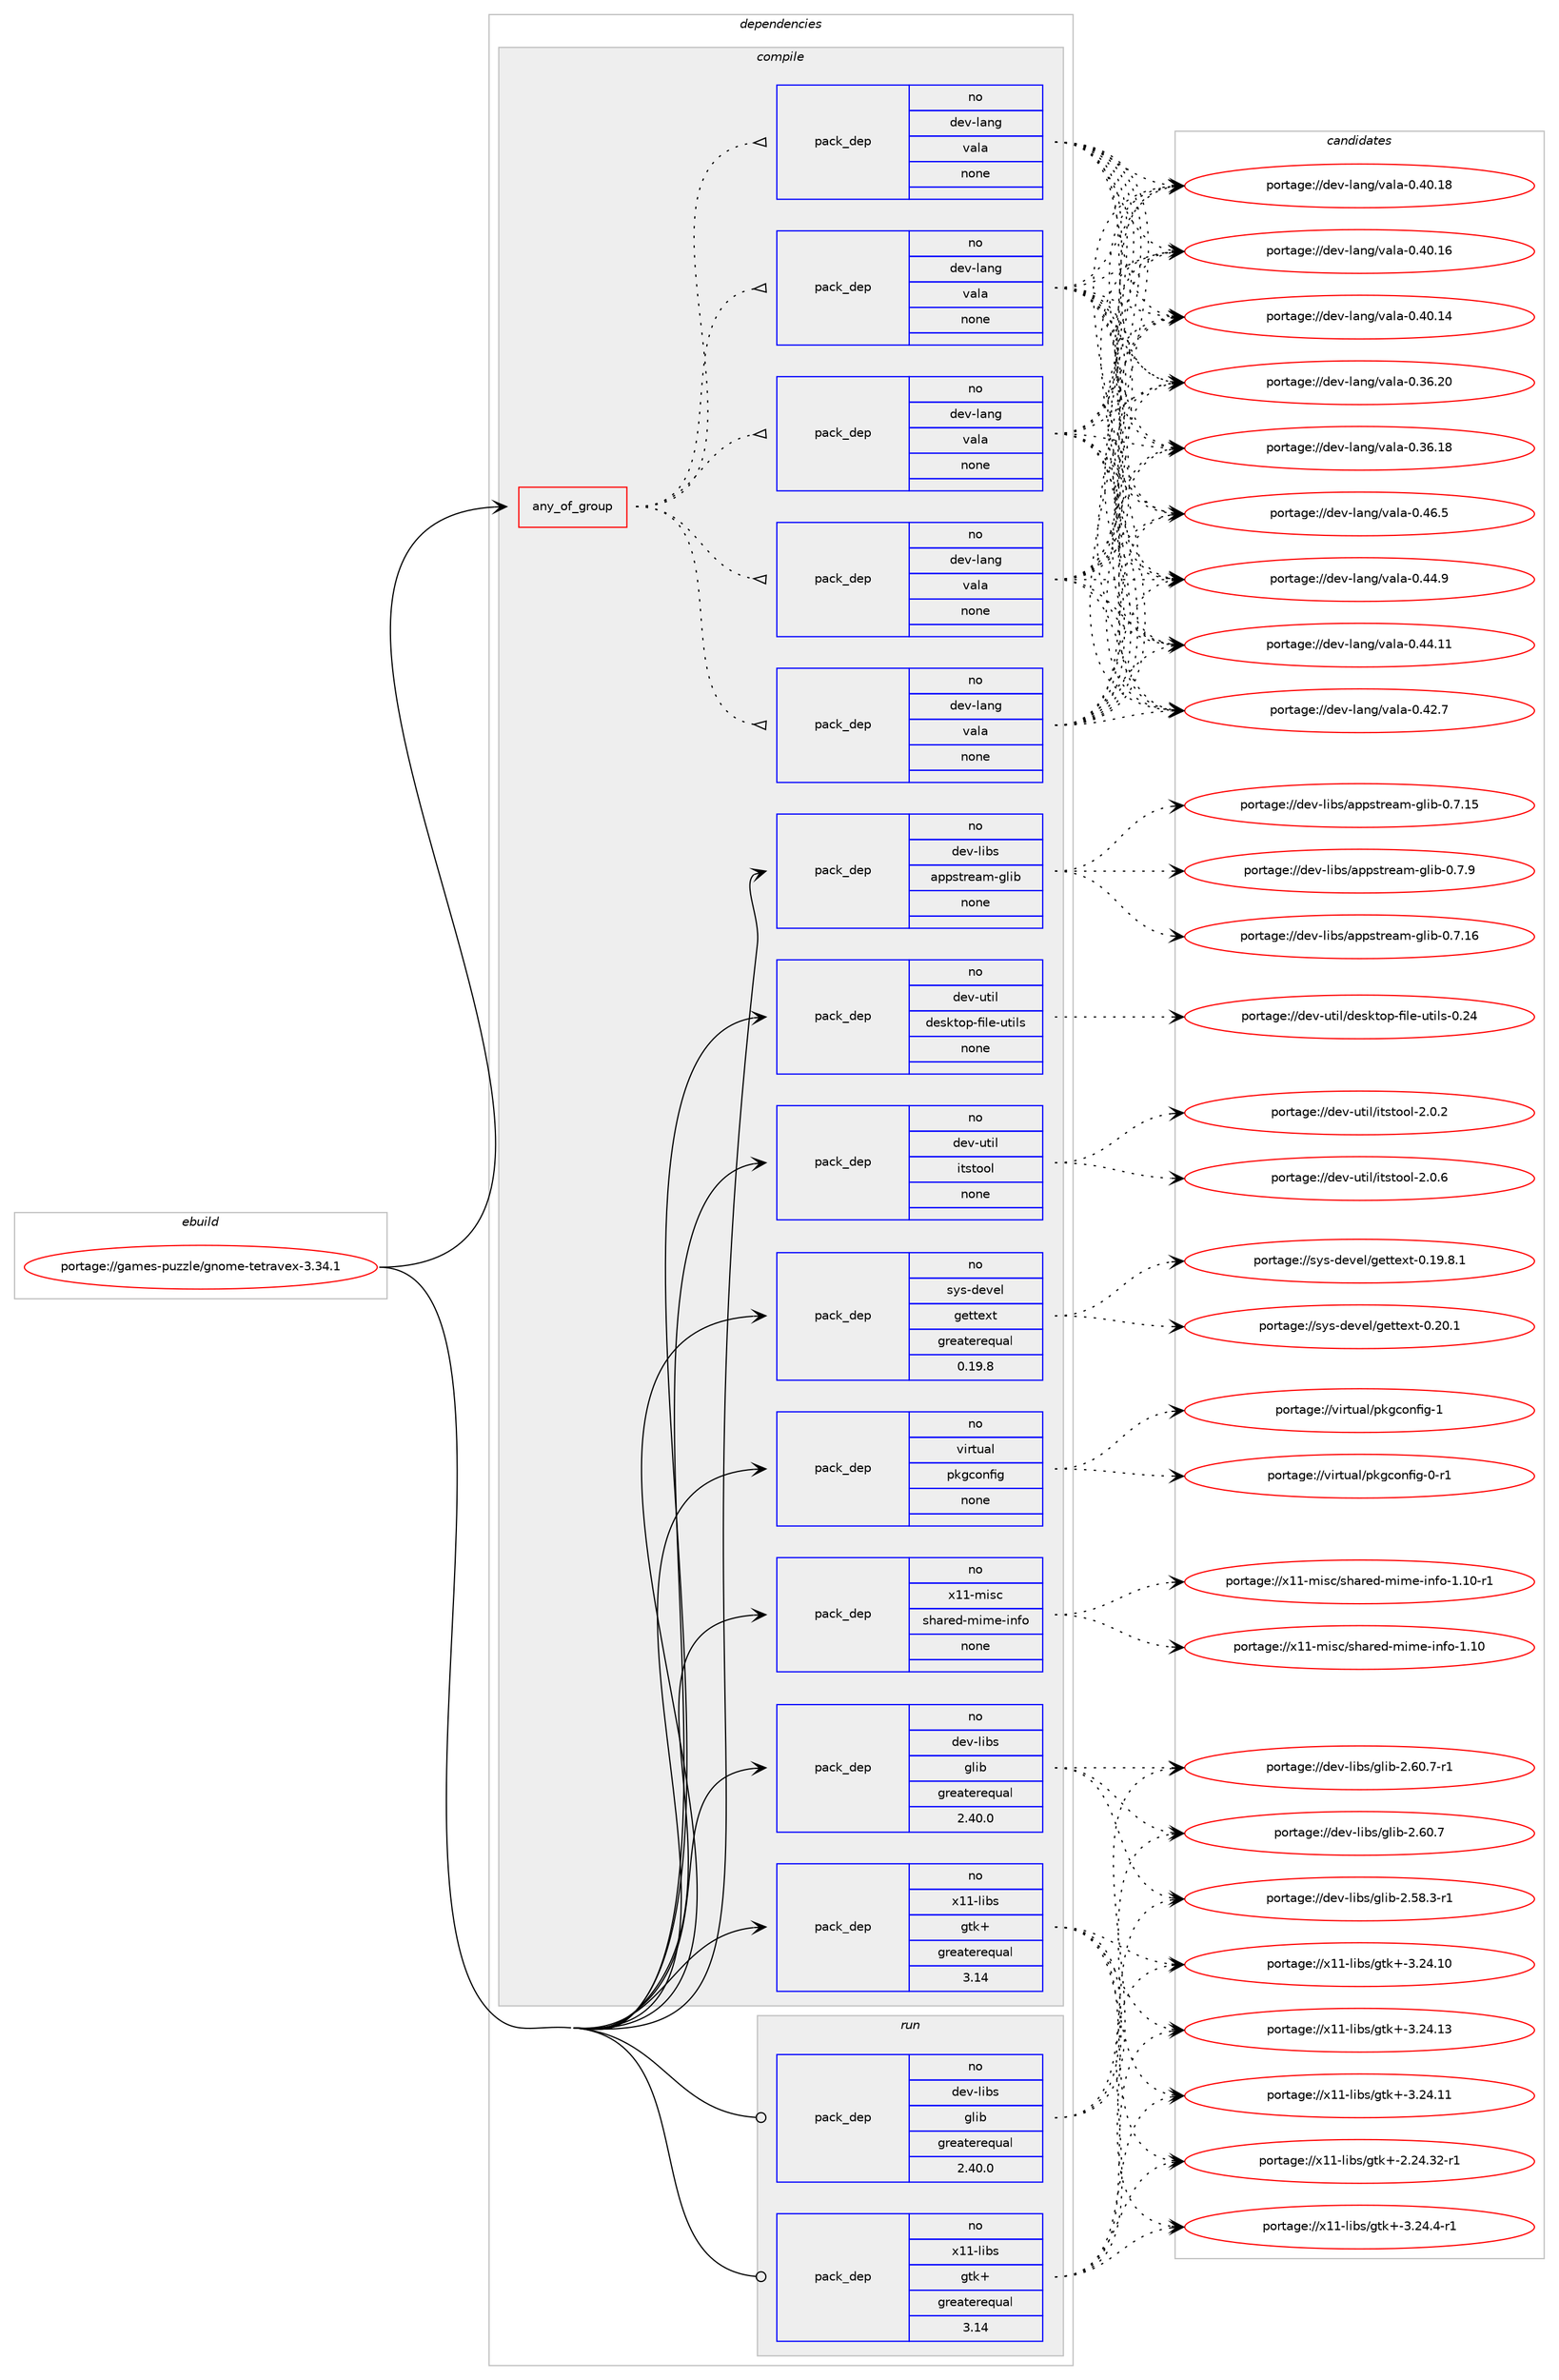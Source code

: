 digraph prolog {

# *************
# Graph options
# *************

newrank=true;
concentrate=true;
compound=true;
graph [rankdir=LR,fontname=Helvetica,fontsize=10,ranksep=1.5];#, ranksep=2.5, nodesep=0.2];
edge  [arrowhead=vee];
node  [fontname=Helvetica,fontsize=10];

# **********
# The ebuild
# **********

subgraph cluster_leftcol {
color=gray;
rank=same;
label=<<i>ebuild</i>>;
id [label="portage://games-puzzle/gnome-tetravex-3.34.1", color=red, width=4, href="../games-puzzle/gnome-tetravex-3.34.1.svg"];
}

# ****************
# The dependencies
# ****************

subgraph cluster_midcol {
color=gray;
label=<<i>dependencies</i>>;
subgraph cluster_compile {
fillcolor="#eeeeee";
style=filled;
label=<<i>compile</i>>;
subgraph any4224 {
dependency284450 [label=<<TABLE BORDER="0" CELLBORDER="1" CELLSPACING="0" CELLPADDING="4"><TR><TD CELLPADDING="10">any_of_group</TD></TR></TABLE>>, shape=none, color=red];subgraph pack220857 {
dependency284451 [label=<<TABLE BORDER="0" CELLBORDER="1" CELLSPACING="0" CELLPADDING="4" WIDTH="220"><TR><TD ROWSPAN="6" CELLPADDING="30">pack_dep</TD></TR><TR><TD WIDTH="110">no</TD></TR><TR><TD>dev-lang</TD></TR><TR><TD>vala</TD></TR><TR><TD>none</TD></TR><TR><TD></TD></TR></TABLE>>, shape=none, color=blue];
}
dependency284450:e -> dependency284451:w [weight=20,style="dotted",arrowhead="oinv"];
subgraph pack220858 {
dependency284452 [label=<<TABLE BORDER="0" CELLBORDER="1" CELLSPACING="0" CELLPADDING="4" WIDTH="220"><TR><TD ROWSPAN="6" CELLPADDING="30">pack_dep</TD></TR><TR><TD WIDTH="110">no</TD></TR><TR><TD>dev-lang</TD></TR><TR><TD>vala</TD></TR><TR><TD>none</TD></TR><TR><TD></TD></TR></TABLE>>, shape=none, color=blue];
}
dependency284450:e -> dependency284452:w [weight=20,style="dotted",arrowhead="oinv"];
subgraph pack220859 {
dependency284453 [label=<<TABLE BORDER="0" CELLBORDER="1" CELLSPACING="0" CELLPADDING="4" WIDTH="220"><TR><TD ROWSPAN="6" CELLPADDING="30">pack_dep</TD></TR><TR><TD WIDTH="110">no</TD></TR><TR><TD>dev-lang</TD></TR><TR><TD>vala</TD></TR><TR><TD>none</TD></TR><TR><TD></TD></TR></TABLE>>, shape=none, color=blue];
}
dependency284450:e -> dependency284453:w [weight=20,style="dotted",arrowhead="oinv"];
subgraph pack220860 {
dependency284454 [label=<<TABLE BORDER="0" CELLBORDER="1" CELLSPACING="0" CELLPADDING="4" WIDTH="220"><TR><TD ROWSPAN="6" CELLPADDING="30">pack_dep</TD></TR><TR><TD WIDTH="110">no</TD></TR><TR><TD>dev-lang</TD></TR><TR><TD>vala</TD></TR><TR><TD>none</TD></TR><TR><TD></TD></TR></TABLE>>, shape=none, color=blue];
}
dependency284450:e -> dependency284454:w [weight=20,style="dotted",arrowhead="oinv"];
subgraph pack220861 {
dependency284455 [label=<<TABLE BORDER="0" CELLBORDER="1" CELLSPACING="0" CELLPADDING="4" WIDTH="220"><TR><TD ROWSPAN="6" CELLPADDING="30">pack_dep</TD></TR><TR><TD WIDTH="110">no</TD></TR><TR><TD>dev-lang</TD></TR><TR><TD>vala</TD></TR><TR><TD>none</TD></TR><TR><TD></TD></TR></TABLE>>, shape=none, color=blue];
}
dependency284450:e -> dependency284455:w [weight=20,style="dotted",arrowhead="oinv"];
}
id:e -> dependency284450:w [weight=20,style="solid",arrowhead="vee"];
subgraph pack220862 {
dependency284456 [label=<<TABLE BORDER="0" CELLBORDER="1" CELLSPACING="0" CELLPADDING="4" WIDTH="220"><TR><TD ROWSPAN="6" CELLPADDING="30">pack_dep</TD></TR><TR><TD WIDTH="110">no</TD></TR><TR><TD>dev-libs</TD></TR><TR><TD>appstream-glib</TD></TR><TR><TD>none</TD></TR><TR><TD></TD></TR></TABLE>>, shape=none, color=blue];
}
id:e -> dependency284456:w [weight=20,style="solid",arrowhead="vee"];
subgraph pack220863 {
dependency284457 [label=<<TABLE BORDER="0" CELLBORDER="1" CELLSPACING="0" CELLPADDING="4" WIDTH="220"><TR><TD ROWSPAN="6" CELLPADDING="30">pack_dep</TD></TR><TR><TD WIDTH="110">no</TD></TR><TR><TD>dev-libs</TD></TR><TR><TD>glib</TD></TR><TR><TD>greaterequal</TD></TR><TR><TD>2.40.0</TD></TR></TABLE>>, shape=none, color=blue];
}
id:e -> dependency284457:w [weight=20,style="solid",arrowhead="vee"];
subgraph pack220864 {
dependency284458 [label=<<TABLE BORDER="0" CELLBORDER="1" CELLSPACING="0" CELLPADDING="4" WIDTH="220"><TR><TD ROWSPAN="6" CELLPADDING="30">pack_dep</TD></TR><TR><TD WIDTH="110">no</TD></TR><TR><TD>dev-util</TD></TR><TR><TD>desktop-file-utils</TD></TR><TR><TD>none</TD></TR><TR><TD></TD></TR></TABLE>>, shape=none, color=blue];
}
id:e -> dependency284458:w [weight=20,style="solid",arrowhead="vee"];
subgraph pack220865 {
dependency284459 [label=<<TABLE BORDER="0" CELLBORDER="1" CELLSPACING="0" CELLPADDING="4" WIDTH="220"><TR><TD ROWSPAN="6" CELLPADDING="30">pack_dep</TD></TR><TR><TD WIDTH="110">no</TD></TR><TR><TD>dev-util</TD></TR><TR><TD>itstool</TD></TR><TR><TD>none</TD></TR><TR><TD></TD></TR></TABLE>>, shape=none, color=blue];
}
id:e -> dependency284459:w [weight=20,style="solid",arrowhead="vee"];
subgraph pack220866 {
dependency284460 [label=<<TABLE BORDER="0" CELLBORDER="1" CELLSPACING="0" CELLPADDING="4" WIDTH="220"><TR><TD ROWSPAN="6" CELLPADDING="30">pack_dep</TD></TR><TR><TD WIDTH="110">no</TD></TR><TR><TD>sys-devel</TD></TR><TR><TD>gettext</TD></TR><TR><TD>greaterequal</TD></TR><TR><TD>0.19.8</TD></TR></TABLE>>, shape=none, color=blue];
}
id:e -> dependency284460:w [weight=20,style="solid",arrowhead="vee"];
subgraph pack220867 {
dependency284461 [label=<<TABLE BORDER="0" CELLBORDER="1" CELLSPACING="0" CELLPADDING="4" WIDTH="220"><TR><TD ROWSPAN="6" CELLPADDING="30">pack_dep</TD></TR><TR><TD WIDTH="110">no</TD></TR><TR><TD>virtual</TD></TR><TR><TD>pkgconfig</TD></TR><TR><TD>none</TD></TR><TR><TD></TD></TR></TABLE>>, shape=none, color=blue];
}
id:e -> dependency284461:w [weight=20,style="solid",arrowhead="vee"];
subgraph pack220868 {
dependency284462 [label=<<TABLE BORDER="0" CELLBORDER="1" CELLSPACING="0" CELLPADDING="4" WIDTH="220"><TR><TD ROWSPAN="6" CELLPADDING="30">pack_dep</TD></TR><TR><TD WIDTH="110">no</TD></TR><TR><TD>x11-libs</TD></TR><TR><TD>gtk+</TD></TR><TR><TD>greaterequal</TD></TR><TR><TD>3.14</TD></TR></TABLE>>, shape=none, color=blue];
}
id:e -> dependency284462:w [weight=20,style="solid",arrowhead="vee"];
subgraph pack220869 {
dependency284463 [label=<<TABLE BORDER="0" CELLBORDER="1" CELLSPACING="0" CELLPADDING="4" WIDTH="220"><TR><TD ROWSPAN="6" CELLPADDING="30">pack_dep</TD></TR><TR><TD WIDTH="110">no</TD></TR><TR><TD>x11-misc</TD></TR><TR><TD>shared-mime-info</TD></TR><TR><TD>none</TD></TR><TR><TD></TD></TR></TABLE>>, shape=none, color=blue];
}
id:e -> dependency284463:w [weight=20,style="solid",arrowhead="vee"];
}
subgraph cluster_compileandrun {
fillcolor="#eeeeee";
style=filled;
label=<<i>compile and run</i>>;
}
subgraph cluster_run {
fillcolor="#eeeeee";
style=filled;
label=<<i>run</i>>;
subgraph pack220870 {
dependency284464 [label=<<TABLE BORDER="0" CELLBORDER="1" CELLSPACING="0" CELLPADDING="4" WIDTH="220"><TR><TD ROWSPAN="6" CELLPADDING="30">pack_dep</TD></TR><TR><TD WIDTH="110">no</TD></TR><TR><TD>dev-libs</TD></TR><TR><TD>glib</TD></TR><TR><TD>greaterequal</TD></TR><TR><TD>2.40.0</TD></TR></TABLE>>, shape=none, color=blue];
}
id:e -> dependency284464:w [weight=20,style="solid",arrowhead="odot"];
subgraph pack220871 {
dependency284465 [label=<<TABLE BORDER="0" CELLBORDER="1" CELLSPACING="0" CELLPADDING="4" WIDTH="220"><TR><TD ROWSPAN="6" CELLPADDING="30">pack_dep</TD></TR><TR><TD WIDTH="110">no</TD></TR><TR><TD>x11-libs</TD></TR><TR><TD>gtk+</TD></TR><TR><TD>greaterequal</TD></TR><TR><TD>3.14</TD></TR></TABLE>>, shape=none, color=blue];
}
id:e -> dependency284465:w [weight=20,style="solid",arrowhead="odot"];
}
}

# **************
# The candidates
# **************

subgraph cluster_choices {
rank=same;
color=gray;
label=<<i>candidates</i>>;

subgraph choice220857 {
color=black;
nodesep=1;
choice100101118451089711010347118971089745484652544653 [label="portage://dev-lang/vala-0.46.5", color=red, width=4,href="../dev-lang/vala-0.46.5.svg"];
choice100101118451089711010347118971089745484652524657 [label="portage://dev-lang/vala-0.44.9", color=red, width=4,href="../dev-lang/vala-0.44.9.svg"];
choice10010111845108971101034711897108974548465252464949 [label="portage://dev-lang/vala-0.44.11", color=red, width=4,href="../dev-lang/vala-0.44.11.svg"];
choice100101118451089711010347118971089745484652504655 [label="portage://dev-lang/vala-0.42.7", color=red, width=4,href="../dev-lang/vala-0.42.7.svg"];
choice10010111845108971101034711897108974548465248464956 [label="portage://dev-lang/vala-0.40.18", color=red, width=4,href="../dev-lang/vala-0.40.18.svg"];
choice10010111845108971101034711897108974548465248464954 [label="portage://dev-lang/vala-0.40.16", color=red, width=4,href="../dev-lang/vala-0.40.16.svg"];
choice10010111845108971101034711897108974548465248464952 [label="portage://dev-lang/vala-0.40.14", color=red, width=4,href="../dev-lang/vala-0.40.14.svg"];
choice10010111845108971101034711897108974548465154465048 [label="portage://dev-lang/vala-0.36.20", color=red, width=4,href="../dev-lang/vala-0.36.20.svg"];
choice10010111845108971101034711897108974548465154464956 [label="portage://dev-lang/vala-0.36.18", color=red, width=4,href="../dev-lang/vala-0.36.18.svg"];
dependency284451:e -> choice100101118451089711010347118971089745484652544653:w [style=dotted,weight="100"];
dependency284451:e -> choice100101118451089711010347118971089745484652524657:w [style=dotted,weight="100"];
dependency284451:e -> choice10010111845108971101034711897108974548465252464949:w [style=dotted,weight="100"];
dependency284451:e -> choice100101118451089711010347118971089745484652504655:w [style=dotted,weight="100"];
dependency284451:e -> choice10010111845108971101034711897108974548465248464956:w [style=dotted,weight="100"];
dependency284451:e -> choice10010111845108971101034711897108974548465248464954:w [style=dotted,weight="100"];
dependency284451:e -> choice10010111845108971101034711897108974548465248464952:w [style=dotted,weight="100"];
dependency284451:e -> choice10010111845108971101034711897108974548465154465048:w [style=dotted,weight="100"];
dependency284451:e -> choice10010111845108971101034711897108974548465154464956:w [style=dotted,weight="100"];
}
subgraph choice220858 {
color=black;
nodesep=1;
choice100101118451089711010347118971089745484652544653 [label="portage://dev-lang/vala-0.46.5", color=red, width=4,href="../dev-lang/vala-0.46.5.svg"];
choice100101118451089711010347118971089745484652524657 [label="portage://dev-lang/vala-0.44.9", color=red, width=4,href="../dev-lang/vala-0.44.9.svg"];
choice10010111845108971101034711897108974548465252464949 [label="portage://dev-lang/vala-0.44.11", color=red, width=4,href="../dev-lang/vala-0.44.11.svg"];
choice100101118451089711010347118971089745484652504655 [label="portage://dev-lang/vala-0.42.7", color=red, width=4,href="../dev-lang/vala-0.42.7.svg"];
choice10010111845108971101034711897108974548465248464956 [label="portage://dev-lang/vala-0.40.18", color=red, width=4,href="../dev-lang/vala-0.40.18.svg"];
choice10010111845108971101034711897108974548465248464954 [label="portage://dev-lang/vala-0.40.16", color=red, width=4,href="../dev-lang/vala-0.40.16.svg"];
choice10010111845108971101034711897108974548465248464952 [label="portage://dev-lang/vala-0.40.14", color=red, width=4,href="../dev-lang/vala-0.40.14.svg"];
choice10010111845108971101034711897108974548465154465048 [label="portage://dev-lang/vala-0.36.20", color=red, width=4,href="../dev-lang/vala-0.36.20.svg"];
choice10010111845108971101034711897108974548465154464956 [label="portage://dev-lang/vala-0.36.18", color=red, width=4,href="../dev-lang/vala-0.36.18.svg"];
dependency284452:e -> choice100101118451089711010347118971089745484652544653:w [style=dotted,weight="100"];
dependency284452:e -> choice100101118451089711010347118971089745484652524657:w [style=dotted,weight="100"];
dependency284452:e -> choice10010111845108971101034711897108974548465252464949:w [style=dotted,weight="100"];
dependency284452:e -> choice100101118451089711010347118971089745484652504655:w [style=dotted,weight="100"];
dependency284452:e -> choice10010111845108971101034711897108974548465248464956:w [style=dotted,weight="100"];
dependency284452:e -> choice10010111845108971101034711897108974548465248464954:w [style=dotted,weight="100"];
dependency284452:e -> choice10010111845108971101034711897108974548465248464952:w [style=dotted,weight="100"];
dependency284452:e -> choice10010111845108971101034711897108974548465154465048:w [style=dotted,weight="100"];
dependency284452:e -> choice10010111845108971101034711897108974548465154464956:w [style=dotted,weight="100"];
}
subgraph choice220859 {
color=black;
nodesep=1;
choice100101118451089711010347118971089745484652544653 [label="portage://dev-lang/vala-0.46.5", color=red, width=4,href="../dev-lang/vala-0.46.5.svg"];
choice100101118451089711010347118971089745484652524657 [label="portage://dev-lang/vala-0.44.9", color=red, width=4,href="../dev-lang/vala-0.44.9.svg"];
choice10010111845108971101034711897108974548465252464949 [label="portage://dev-lang/vala-0.44.11", color=red, width=4,href="../dev-lang/vala-0.44.11.svg"];
choice100101118451089711010347118971089745484652504655 [label="portage://dev-lang/vala-0.42.7", color=red, width=4,href="../dev-lang/vala-0.42.7.svg"];
choice10010111845108971101034711897108974548465248464956 [label="portage://dev-lang/vala-0.40.18", color=red, width=4,href="../dev-lang/vala-0.40.18.svg"];
choice10010111845108971101034711897108974548465248464954 [label="portage://dev-lang/vala-0.40.16", color=red, width=4,href="../dev-lang/vala-0.40.16.svg"];
choice10010111845108971101034711897108974548465248464952 [label="portage://dev-lang/vala-0.40.14", color=red, width=4,href="../dev-lang/vala-0.40.14.svg"];
choice10010111845108971101034711897108974548465154465048 [label="portage://dev-lang/vala-0.36.20", color=red, width=4,href="../dev-lang/vala-0.36.20.svg"];
choice10010111845108971101034711897108974548465154464956 [label="portage://dev-lang/vala-0.36.18", color=red, width=4,href="../dev-lang/vala-0.36.18.svg"];
dependency284453:e -> choice100101118451089711010347118971089745484652544653:w [style=dotted,weight="100"];
dependency284453:e -> choice100101118451089711010347118971089745484652524657:w [style=dotted,weight="100"];
dependency284453:e -> choice10010111845108971101034711897108974548465252464949:w [style=dotted,weight="100"];
dependency284453:e -> choice100101118451089711010347118971089745484652504655:w [style=dotted,weight="100"];
dependency284453:e -> choice10010111845108971101034711897108974548465248464956:w [style=dotted,weight="100"];
dependency284453:e -> choice10010111845108971101034711897108974548465248464954:w [style=dotted,weight="100"];
dependency284453:e -> choice10010111845108971101034711897108974548465248464952:w [style=dotted,weight="100"];
dependency284453:e -> choice10010111845108971101034711897108974548465154465048:w [style=dotted,weight="100"];
dependency284453:e -> choice10010111845108971101034711897108974548465154464956:w [style=dotted,weight="100"];
}
subgraph choice220860 {
color=black;
nodesep=1;
choice100101118451089711010347118971089745484652544653 [label="portage://dev-lang/vala-0.46.5", color=red, width=4,href="../dev-lang/vala-0.46.5.svg"];
choice100101118451089711010347118971089745484652524657 [label="portage://dev-lang/vala-0.44.9", color=red, width=4,href="../dev-lang/vala-0.44.9.svg"];
choice10010111845108971101034711897108974548465252464949 [label="portage://dev-lang/vala-0.44.11", color=red, width=4,href="../dev-lang/vala-0.44.11.svg"];
choice100101118451089711010347118971089745484652504655 [label="portage://dev-lang/vala-0.42.7", color=red, width=4,href="../dev-lang/vala-0.42.7.svg"];
choice10010111845108971101034711897108974548465248464956 [label="portage://dev-lang/vala-0.40.18", color=red, width=4,href="../dev-lang/vala-0.40.18.svg"];
choice10010111845108971101034711897108974548465248464954 [label="portage://dev-lang/vala-0.40.16", color=red, width=4,href="../dev-lang/vala-0.40.16.svg"];
choice10010111845108971101034711897108974548465248464952 [label="portage://dev-lang/vala-0.40.14", color=red, width=4,href="../dev-lang/vala-0.40.14.svg"];
choice10010111845108971101034711897108974548465154465048 [label="portage://dev-lang/vala-0.36.20", color=red, width=4,href="../dev-lang/vala-0.36.20.svg"];
choice10010111845108971101034711897108974548465154464956 [label="portage://dev-lang/vala-0.36.18", color=red, width=4,href="../dev-lang/vala-0.36.18.svg"];
dependency284454:e -> choice100101118451089711010347118971089745484652544653:w [style=dotted,weight="100"];
dependency284454:e -> choice100101118451089711010347118971089745484652524657:w [style=dotted,weight="100"];
dependency284454:e -> choice10010111845108971101034711897108974548465252464949:w [style=dotted,weight="100"];
dependency284454:e -> choice100101118451089711010347118971089745484652504655:w [style=dotted,weight="100"];
dependency284454:e -> choice10010111845108971101034711897108974548465248464956:w [style=dotted,weight="100"];
dependency284454:e -> choice10010111845108971101034711897108974548465248464954:w [style=dotted,weight="100"];
dependency284454:e -> choice10010111845108971101034711897108974548465248464952:w [style=dotted,weight="100"];
dependency284454:e -> choice10010111845108971101034711897108974548465154465048:w [style=dotted,weight="100"];
dependency284454:e -> choice10010111845108971101034711897108974548465154464956:w [style=dotted,weight="100"];
}
subgraph choice220861 {
color=black;
nodesep=1;
choice100101118451089711010347118971089745484652544653 [label="portage://dev-lang/vala-0.46.5", color=red, width=4,href="../dev-lang/vala-0.46.5.svg"];
choice100101118451089711010347118971089745484652524657 [label="portage://dev-lang/vala-0.44.9", color=red, width=4,href="../dev-lang/vala-0.44.9.svg"];
choice10010111845108971101034711897108974548465252464949 [label="portage://dev-lang/vala-0.44.11", color=red, width=4,href="../dev-lang/vala-0.44.11.svg"];
choice100101118451089711010347118971089745484652504655 [label="portage://dev-lang/vala-0.42.7", color=red, width=4,href="../dev-lang/vala-0.42.7.svg"];
choice10010111845108971101034711897108974548465248464956 [label="portage://dev-lang/vala-0.40.18", color=red, width=4,href="../dev-lang/vala-0.40.18.svg"];
choice10010111845108971101034711897108974548465248464954 [label="portage://dev-lang/vala-0.40.16", color=red, width=4,href="../dev-lang/vala-0.40.16.svg"];
choice10010111845108971101034711897108974548465248464952 [label="portage://dev-lang/vala-0.40.14", color=red, width=4,href="../dev-lang/vala-0.40.14.svg"];
choice10010111845108971101034711897108974548465154465048 [label="portage://dev-lang/vala-0.36.20", color=red, width=4,href="../dev-lang/vala-0.36.20.svg"];
choice10010111845108971101034711897108974548465154464956 [label="portage://dev-lang/vala-0.36.18", color=red, width=4,href="../dev-lang/vala-0.36.18.svg"];
dependency284455:e -> choice100101118451089711010347118971089745484652544653:w [style=dotted,weight="100"];
dependency284455:e -> choice100101118451089711010347118971089745484652524657:w [style=dotted,weight="100"];
dependency284455:e -> choice10010111845108971101034711897108974548465252464949:w [style=dotted,weight="100"];
dependency284455:e -> choice100101118451089711010347118971089745484652504655:w [style=dotted,weight="100"];
dependency284455:e -> choice10010111845108971101034711897108974548465248464956:w [style=dotted,weight="100"];
dependency284455:e -> choice10010111845108971101034711897108974548465248464954:w [style=dotted,weight="100"];
dependency284455:e -> choice10010111845108971101034711897108974548465248464952:w [style=dotted,weight="100"];
dependency284455:e -> choice10010111845108971101034711897108974548465154465048:w [style=dotted,weight="100"];
dependency284455:e -> choice10010111845108971101034711897108974548465154464956:w [style=dotted,weight="100"];
}
subgraph choice220862 {
color=black;
nodesep=1;
choice10010111845108105981154797112112115116114101971094510310810598454846554657 [label="portage://dev-libs/appstream-glib-0.7.9", color=red, width=4,href="../dev-libs/appstream-glib-0.7.9.svg"];
choice1001011184510810598115479711211211511611410197109451031081059845484655464954 [label="portage://dev-libs/appstream-glib-0.7.16", color=red, width=4,href="../dev-libs/appstream-glib-0.7.16.svg"];
choice1001011184510810598115479711211211511611410197109451031081059845484655464953 [label="portage://dev-libs/appstream-glib-0.7.15", color=red, width=4,href="../dev-libs/appstream-glib-0.7.15.svg"];
dependency284456:e -> choice10010111845108105981154797112112115116114101971094510310810598454846554657:w [style=dotted,weight="100"];
dependency284456:e -> choice1001011184510810598115479711211211511611410197109451031081059845484655464954:w [style=dotted,weight="100"];
dependency284456:e -> choice1001011184510810598115479711211211511611410197109451031081059845484655464953:w [style=dotted,weight="100"];
}
subgraph choice220863 {
color=black;
nodesep=1;
choice10010111845108105981154710310810598455046544846554511449 [label="portage://dev-libs/glib-2.60.7-r1", color=red, width=4,href="../dev-libs/glib-2.60.7-r1.svg"];
choice1001011184510810598115471031081059845504654484655 [label="portage://dev-libs/glib-2.60.7", color=red, width=4,href="../dev-libs/glib-2.60.7.svg"];
choice10010111845108105981154710310810598455046535646514511449 [label="portage://dev-libs/glib-2.58.3-r1", color=red, width=4,href="../dev-libs/glib-2.58.3-r1.svg"];
dependency284457:e -> choice10010111845108105981154710310810598455046544846554511449:w [style=dotted,weight="100"];
dependency284457:e -> choice1001011184510810598115471031081059845504654484655:w [style=dotted,weight="100"];
dependency284457:e -> choice10010111845108105981154710310810598455046535646514511449:w [style=dotted,weight="100"];
}
subgraph choice220864 {
color=black;
nodesep=1;
choice100101118451171161051084710010111510711611111245102105108101451171161051081154548465052 [label="portage://dev-util/desktop-file-utils-0.24", color=red, width=4,href="../dev-util/desktop-file-utils-0.24.svg"];
dependency284458:e -> choice100101118451171161051084710010111510711611111245102105108101451171161051081154548465052:w [style=dotted,weight="100"];
}
subgraph choice220865 {
color=black;
nodesep=1;
choice1001011184511711610510847105116115116111111108455046484654 [label="portage://dev-util/itstool-2.0.6", color=red, width=4,href="../dev-util/itstool-2.0.6.svg"];
choice1001011184511711610510847105116115116111111108455046484650 [label="portage://dev-util/itstool-2.0.2", color=red, width=4,href="../dev-util/itstool-2.0.2.svg"];
dependency284459:e -> choice1001011184511711610510847105116115116111111108455046484654:w [style=dotted,weight="100"];
dependency284459:e -> choice1001011184511711610510847105116115116111111108455046484650:w [style=dotted,weight="100"];
}
subgraph choice220866 {
color=black;
nodesep=1;
choice115121115451001011181011084710310111611610112011645484650484649 [label="portage://sys-devel/gettext-0.20.1", color=red, width=4,href="../sys-devel/gettext-0.20.1.svg"];
choice1151211154510010111810110847103101116116101120116454846495746564649 [label="portage://sys-devel/gettext-0.19.8.1", color=red, width=4,href="../sys-devel/gettext-0.19.8.1.svg"];
dependency284460:e -> choice115121115451001011181011084710310111611610112011645484650484649:w [style=dotted,weight="100"];
dependency284460:e -> choice1151211154510010111810110847103101116116101120116454846495746564649:w [style=dotted,weight="100"];
}
subgraph choice220867 {
color=black;
nodesep=1;
choice1181051141161179710847112107103991111101021051034549 [label="portage://virtual/pkgconfig-1", color=red, width=4,href="../virtual/pkgconfig-1.svg"];
choice11810511411611797108471121071039911111010210510345484511449 [label="portage://virtual/pkgconfig-0-r1", color=red, width=4,href="../virtual/pkgconfig-0-r1.svg"];
dependency284461:e -> choice1181051141161179710847112107103991111101021051034549:w [style=dotted,weight="100"];
dependency284461:e -> choice11810511411611797108471121071039911111010210510345484511449:w [style=dotted,weight="100"];
}
subgraph choice220868 {
color=black;
nodesep=1;
choice120494945108105981154710311610743455146505246524511449 [label="portage://x11-libs/gtk+-3.24.4-r1", color=red, width=4,href="../x11-libs/gtk+-3.24.4-r1.svg"];
choice1204949451081059811547103116107434551465052464951 [label="portage://x11-libs/gtk+-3.24.13", color=red, width=4,href="../x11-libs/gtk+-3.24.13.svg"];
choice1204949451081059811547103116107434551465052464949 [label="portage://x11-libs/gtk+-3.24.11", color=red, width=4,href="../x11-libs/gtk+-3.24.11.svg"];
choice1204949451081059811547103116107434551465052464948 [label="portage://x11-libs/gtk+-3.24.10", color=red, width=4,href="../x11-libs/gtk+-3.24.10.svg"];
choice12049494510810598115471031161074345504650524651504511449 [label="portage://x11-libs/gtk+-2.24.32-r1", color=red, width=4,href="../x11-libs/gtk+-2.24.32-r1.svg"];
dependency284462:e -> choice120494945108105981154710311610743455146505246524511449:w [style=dotted,weight="100"];
dependency284462:e -> choice1204949451081059811547103116107434551465052464951:w [style=dotted,weight="100"];
dependency284462:e -> choice1204949451081059811547103116107434551465052464949:w [style=dotted,weight="100"];
dependency284462:e -> choice1204949451081059811547103116107434551465052464948:w [style=dotted,weight="100"];
dependency284462:e -> choice12049494510810598115471031161074345504650524651504511449:w [style=dotted,weight="100"];
}
subgraph choice220869 {
color=black;
nodesep=1;
choice120494945109105115994711510497114101100451091051091014510511010211145494649484511449 [label="portage://x11-misc/shared-mime-info-1.10-r1", color=red, width=4,href="../x11-misc/shared-mime-info-1.10-r1.svg"];
choice12049494510910511599471151049711410110045109105109101451051101021114549464948 [label="portage://x11-misc/shared-mime-info-1.10", color=red, width=4,href="../x11-misc/shared-mime-info-1.10.svg"];
dependency284463:e -> choice120494945109105115994711510497114101100451091051091014510511010211145494649484511449:w [style=dotted,weight="100"];
dependency284463:e -> choice12049494510910511599471151049711410110045109105109101451051101021114549464948:w [style=dotted,weight="100"];
}
subgraph choice220870 {
color=black;
nodesep=1;
choice10010111845108105981154710310810598455046544846554511449 [label="portage://dev-libs/glib-2.60.7-r1", color=red, width=4,href="../dev-libs/glib-2.60.7-r1.svg"];
choice1001011184510810598115471031081059845504654484655 [label="portage://dev-libs/glib-2.60.7", color=red, width=4,href="../dev-libs/glib-2.60.7.svg"];
choice10010111845108105981154710310810598455046535646514511449 [label="portage://dev-libs/glib-2.58.3-r1", color=red, width=4,href="../dev-libs/glib-2.58.3-r1.svg"];
dependency284464:e -> choice10010111845108105981154710310810598455046544846554511449:w [style=dotted,weight="100"];
dependency284464:e -> choice1001011184510810598115471031081059845504654484655:w [style=dotted,weight="100"];
dependency284464:e -> choice10010111845108105981154710310810598455046535646514511449:w [style=dotted,weight="100"];
}
subgraph choice220871 {
color=black;
nodesep=1;
choice120494945108105981154710311610743455146505246524511449 [label="portage://x11-libs/gtk+-3.24.4-r1", color=red, width=4,href="../x11-libs/gtk+-3.24.4-r1.svg"];
choice1204949451081059811547103116107434551465052464951 [label="portage://x11-libs/gtk+-3.24.13", color=red, width=4,href="../x11-libs/gtk+-3.24.13.svg"];
choice1204949451081059811547103116107434551465052464949 [label="portage://x11-libs/gtk+-3.24.11", color=red, width=4,href="../x11-libs/gtk+-3.24.11.svg"];
choice1204949451081059811547103116107434551465052464948 [label="portage://x11-libs/gtk+-3.24.10", color=red, width=4,href="../x11-libs/gtk+-3.24.10.svg"];
choice12049494510810598115471031161074345504650524651504511449 [label="portage://x11-libs/gtk+-2.24.32-r1", color=red, width=4,href="../x11-libs/gtk+-2.24.32-r1.svg"];
dependency284465:e -> choice120494945108105981154710311610743455146505246524511449:w [style=dotted,weight="100"];
dependency284465:e -> choice1204949451081059811547103116107434551465052464951:w [style=dotted,weight="100"];
dependency284465:e -> choice1204949451081059811547103116107434551465052464949:w [style=dotted,weight="100"];
dependency284465:e -> choice1204949451081059811547103116107434551465052464948:w [style=dotted,weight="100"];
dependency284465:e -> choice12049494510810598115471031161074345504650524651504511449:w [style=dotted,weight="100"];
}
}

}
